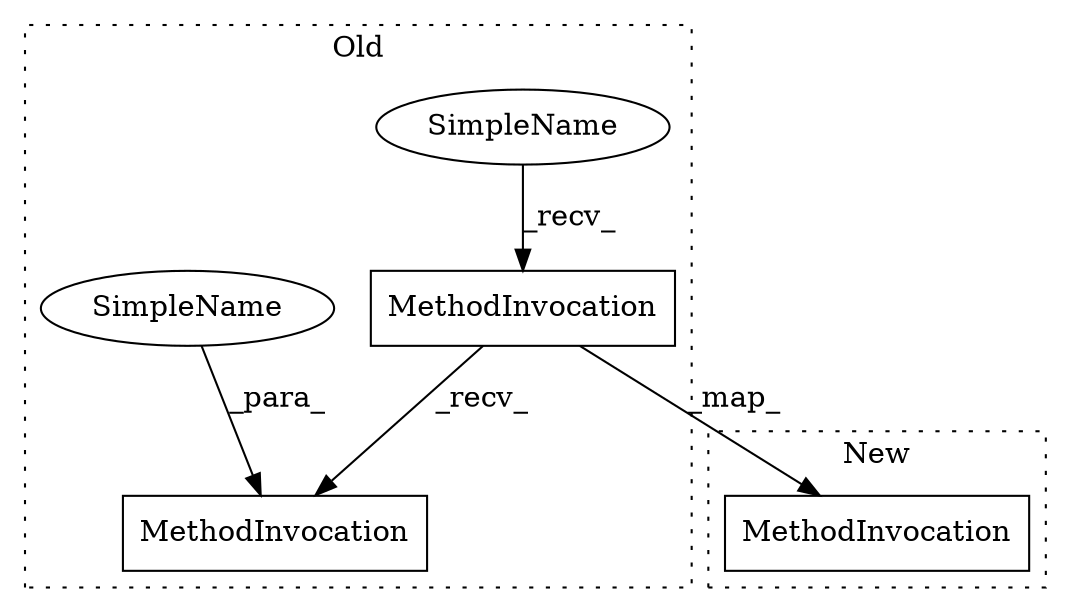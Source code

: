 digraph G {
subgraph cluster0 {
1 [label="MethodInvocation" a="32" s="2485,2497" l="6,1" shape="box"];
2 [label="MethodInvocation" a="32" s="2402,2474" l="13,1" shape="box"];
4 [label="SimpleName" a="42" s="2491" l="6" shape="ellipse"];
5 [label="SimpleName" a="42" s="2396" l="5" shape="ellipse"];
label = "Old";
style="dotted";
}
subgraph cluster1 {
3 [label="MethodInvocation" a="32" s="2435,2522" l="28,1" shape="box"];
label = "New";
style="dotted";
}
2 -> 1 [label="_recv_"];
2 -> 3 [label="_map_"];
4 -> 1 [label="_para_"];
5 -> 2 [label="_recv_"];
}